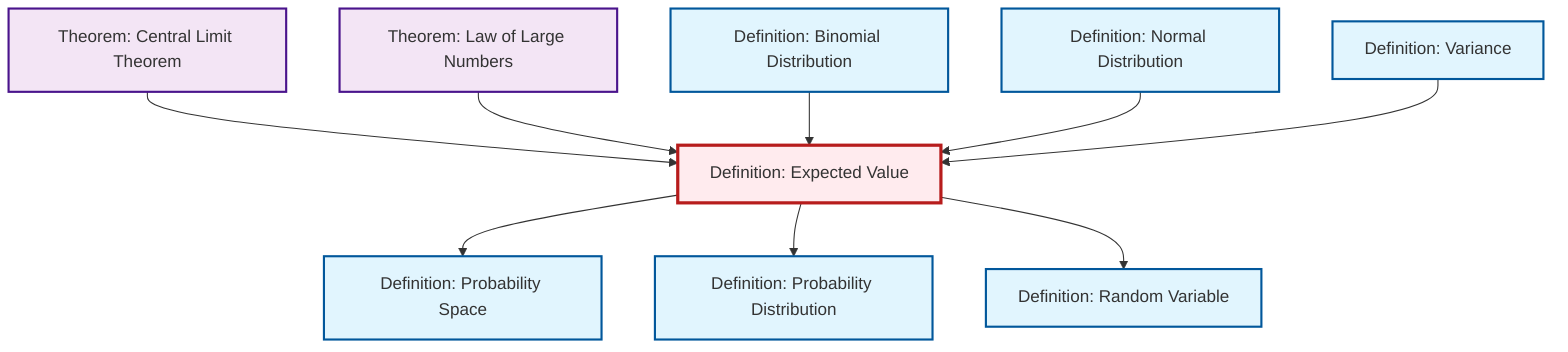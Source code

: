 graph TD
    classDef definition fill:#e1f5fe,stroke:#01579b,stroke-width:2px
    classDef theorem fill:#f3e5f5,stroke:#4a148c,stroke-width:2px
    classDef axiom fill:#fff3e0,stroke:#e65100,stroke-width:2px
    classDef example fill:#e8f5e9,stroke:#1b5e20,stroke-width:2px
    classDef current fill:#ffebee,stroke:#b71c1c,stroke-width:3px
    def-probability-space["Definition: Probability Space"]:::definition
    def-random-variable["Definition: Random Variable"]:::definition
    def-probability-distribution["Definition: Probability Distribution"]:::definition
    def-binomial-distribution["Definition: Binomial Distribution"]:::definition
    thm-law-of-large-numbers["Theorem: Law of Large Numbers"]:::theorem
    def-variance["Definition: Variance"]:::definition
    def-normal-distribution["Definition: Normal Distribution"]:::definition
    def-expectation["Definition: Expected Value"]:::definition
    thm-central-limit["Theorem: Central Limit Theorem"]:::theorem
    def-expectation --> def-probability-space
    def-expectation --> def-probability-distribution
    thm-central-limit --> def-expectation
    thm-law-of-large-numbers --> def-expectation
    def-expectation --> def-random-variable
    def-binomial-distribution --> def-expectation
    def-normal-distribution --> def-expectation
    def-variance --> def-expectation
    class def-expectation current